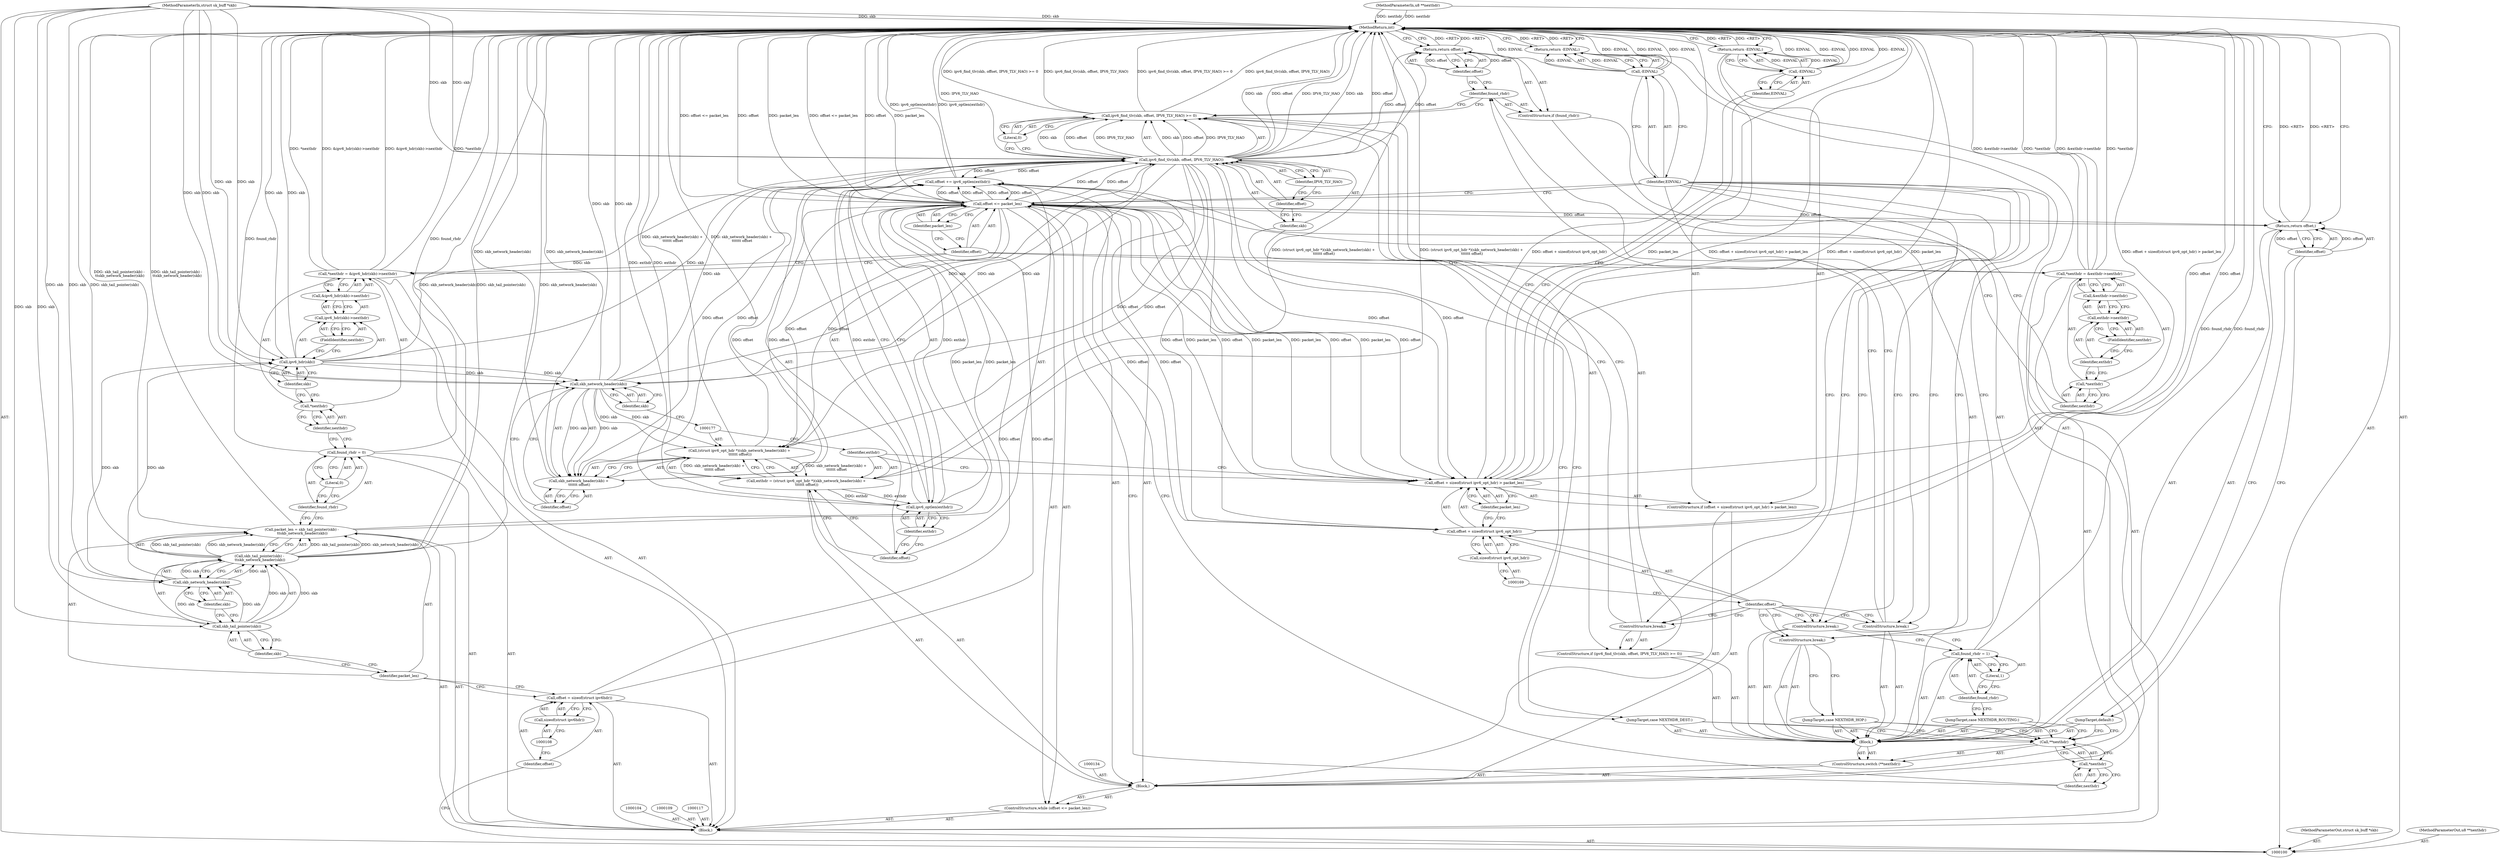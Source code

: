 digraph "0_linux_2423496af35d94a87156b063ea5cedffc10a70a1_1" {
"1000196" [label="(MethodReturn,int)"];
"1000101" [label="(MethodParameterIn,struct sk_buff *skb)"];
"1000289" [label="(MethodParameterOut,struct sk_buff *skb)"];
"1000102" [label="(MethodParameterIn,u8 **nexthdr)"];
"1000290" [label="(MethodParameterOut,u8 **nexthdr)"];
"1000133" [label="(Block,)"];
"1000136" [label="(Call,**nexthdr)"];
"1000137" [label="(Call,*nexthdr)"];
"1000138" [label="(Identifier,nexthdr)"];
"1000139" [label="(Block,)"];
"1000135" [label="(ControlStructure,switch (**nexthdr))"];
"1000140" [label="(JumpTarget,case NEXTHDR_HOP:)"];
"1000141" [label="(ControlStructure,break;)"];
"1000142" [label="(JumpTarget,case NEXTHDR_ROUTING:)"];
"1000145" [label="(Literal,1)"];
"1000143" [label="(Call,found_rhdr = 1)"];
"1000144" [label="(Identifier,found_rhdr)"];
"1000146" [label="(ControlStructure,break;)"];
"1000147" [label="(JumpTarget,case NEXTHDR_DEST:)"];
"1000103" [label="(Block,)"];
"1000151" [label="(Identifier,skb)"];
"1000152" [label="(Identifier,offset)"];
"1000148" [label="(ControlStructure,if (ipv6_find_tlv(skb, offset, IPV6_TLV_HAO) >= 0))"];
"1000153" [label="(Identifier,IPV6_TLV_HAO)"];
"1000154" [label="(Literal,0)"];
"1000149" [label="(Call,ipv6_find_tlv(skb, offset, IPV6_TLV_HAO) >= 0)"];
"1000150" [label="(Call,ipv6_find_tlv(skb, offset, IPV6_TLV_HAO))"];
"1000155" [label="(ControlStructure,break;)"];
"1000156" [label="(ControlStructure,if (found_rhdr))"];
"1000157" [label="(Identifier,found_rhdr)"];
"1000159" [label="(Identifier,offset)"];
"1000158" [label="(Return,return offset;)"];
"1000160" [label="(ControlStructure,break;)"];
"1000161" [label="(JumpTarget,default:)"];
"1000163" [label="(Identifier,offset)"];
"1000162" [label="(Return,return offset;)"];
"1000107" [label="(Call,sizeof(struct ipv6hdr))"];
"1000105" [label="(Call,offset = sizeof(struct ipv6hdr))"];
"1000106" [label="(Identifier,offset)"];
"1000168" [label="(Call,sizeof(struct ipv6_opt_hdr))"];
"1000164" [label="(ControlStructure,if (offset + sizeof(struct ipv6_opt_hdr) > packet_len))"];
"1000170" [label="(Identifier,packet_len)"];
"1000165" [label="(Call,offset + sizeof(struct ipv6_opt_hdr) > packet_len)"];
"1000166" [label="(Call,offset + sizeof(struct ipv6_opt_hdr))"];
"1000167" [label="(Identifier,offset)"];
"1000172" [label="(Call,-EINVAL)"];
"1000173" [label="(Identifier,EINVAL)"];
"1000171" [label="(Return,return -EINVAL;)"];
"1000176" [label="(Call,(struct ipv6_opt_hdr *)(skb_network_header(skb) +\n \t\t\t\t\t\t offset))"];
"1000174" [label="(Call,exthdr = (struct ipv6_opt_hdr *)(skb_network_header(skb) +\n \t\t\t\t\t\t offset))"];
"1000175" [label="(Identifier,exthdr)"];
"1000178" [label="(Call,skb_network_header(skb) +\n \t\t\t\t\t\t offset)"];
"1000179" [label="(Call,skb_network_header(skb))"];
"1000180" [label="(Identifier,skb)"];
"1000181" [label="(Identifier,offset)"];
"1000184" [label="(Call,ipv6_optlen(exthdr))"];
"1000182" [label="(Call,offset += ipv6_optlen(exthdr))"];
"1000183" [label="(Identifier,offset)"];
"1000185" [label="(Identifier,exthdr)"];
"1000189" [label="(Call,&exthdr->nexthdr)"];
"1000190" [label="(Call,exthdr->nexthdr)"];
"1000191" [label="(Identifier,exthdr)"];
"1000186" [label="(Call,*nexthdr = &exthdr->nexthdr)"];
"1000187" [label="(Call,*nexthdr)"];
"1000192" [label="(FieldIdentifier,nexthdr)"];
"1000188" [label="(Identifier,nexthdr)"];
"1000110" [label="(Call,packet_len = skb_tail_pointer(skb) -\n \t\tskb_network_header(skb))"];
"1000111" [label="(Identifier,packet_len)"];
"1000112" [label="(Call,skb_tail_pointer(skb) -\n \t\tskb_network_header(skb))"];
"1000113" [label="(Call,skb_tail_pointer(skb))"];
"1000114" [label="(Identifier,skb)"];
"1000193" [label="(Return,return -EINVAL;)"];
"1000194" [label="(Call,-EINVAL)"];
"1000195" [label="(Identifier,EINVAL)"];
"1000116" [label="(Identifier,skb)"];
"1000115" [label="(Call,skb_network_header(skb))"];
"1000120" [label="(Literal,0)"];
"1000118" [label="(Call,found_rhdr = 0)"];
"1000119" [label="(Identifier,found_rhdr)"];
"1000124" [label="(Call,&ipv6_hdr(skb)->nexthdr)"];
"1000125" [label="(Call,ipv6_hdr(skb)->nexthdr)"];
"1000126" [label="(Call,ipv6_hdr(skb))"];
"1000121" [label="(Call,*nexthdr = &ipv6_hdr(skb)->nexthdr)"];
"1000122" [label="(Call,*nexthdr)"];
"1000127" [label="(Identifier,skb)"];
"1000128" [label="(FieldIdentifier,nexthdr)"];
"1000123" [label="(Identifier,nexthdr)"];
"1000129" [label="(ControlStructure,while (offset <= packet_len))"];
"1000132" [label="(Identifier,packet_len)"];
"1000130" [label="(Call,offset <= packet_len)"];
"1000131" [label="(Identifier,offset)"];
"1000196" -> "1000100"  [label="AST: "];
"1000196" -> "1000158"  [label="CFG: "];
"1000196" -> "1000162"  [label="CFG: "];
"1000196" -> "1000171"  [label="CFG: "];
"1000196" -> "1000193"  [label="CFG: "];
"1000193" -> "1000196"  [label="DDG: <RET>"];
"1000194" -> "1000196"  [label="DDG: -EINVAL"];
"1000194" -> "1000196"  [label="DDG: EINVAL"];
"1000184" -> "1000196"  [label="DDG: exthdr"];
"1000178" -> "1000196"  [label="DDG: skb_network_header(skb)"];
"1000186" -> "1000196"  [label="DDG: &exthdr->nexthdr"];
"1000186" -> "1000196"  [label="DDG: *nexthdr"];
"1000130" -> "1000196"  [label="DDG: packet_len"];
"1000130" -> "1000196"  [label="DDG: offset <= packet_len"];
"1000130" -> "1000196"  [label="DDG: offset"];
"1000118" -> "1000196"  [label="DDG: found_rhdr"];
"1000176" -> "1000196"  [label="DDG: skb_network_header(skb) +\n \t\t\t\t\t\t offset"];
"1000172" -> "1000196"  [label="DDG: -EINVAL"];
"1000172" -> "1000196"  [label="DDG: EINVAL"];
"1000150" -> "1000196"  [label="DDG: skb"];
"1000150" -> "1000196"  [label="DDG: offset"];
"1000150" -> "1000196"  [label="DDG: IPV6_TLV_HAO"];
"1000165" -> "1000196"  [label="DDG: offset + sizeof(struct ipv6_opt_hdr)"];
"1000165" -> "1000196"  [label="DDG: packet_len"];
"1000165" -> "1000196"  [label="DDG: offset + sizeof(struct ipv6_opt_hdr) > packet_len"];
"1000182" -> "1000196"  [label="DDG: ipv6_optlen(exthdr)"];
"1000143" -> "1000196"  [label="DDG: found_rhdr"];
"1000166" -> "1000196"  [label="DDG: offset"];
"1000112" -> "1000196"  [label="DDG: skb_network_header(skb)"];
"1000112" -> "1000196"  [label="DDG: skb_tail_pointer(skb)"];
"1000179" -> "1000196"  [label="DDG: skb"];
"1000149" -> "1000196"  [label="DDG: ipv6_find_tlv(skb, offset, IPV6_TLV_HAO) >= 0"];
"1000149" -> "1000196"  [label="DDG: ipv6_find_tlv(skb, offset, IPV6_TLV_HAO)"];
"1000174" -> "1000196"  [label="DDG: (struct ipv6_opt_hdr *)(skb_network_header(skb) +\n \t\t\t\t\t\t offset)"];
"1000126" -> "1000196"  [label="DDG: skb"];
"1000102" -> "1000196"  [label="DDG: nexthdr"];
"1000110" -> "1000196"  [label="DDG: skb_tail_pointer(skb) -\n \t\tskb_network_header(skb)"];
"1000101" -> "1000196"  [label="DDG: skb"];
"1000121" -> "1000196"  [label="DDG: *nexthdr"];
"1000121" -> "1000196"  [label="DDG: &ipv6_hdr(skb)->nexthdr"];
"1000162" -> "1000196"  [label="DDG: <RET>"];
"1000158" -> "1000196"  [label="DDG: <RET>"];
"1000171" -> "1000196"  [label="DDG: <RET>"];
"1000101" -> "1000100"  [label="AST: "];
"1000101" -> "1000196"  [label="DDG: skb"];
"1000101" -> "1000113"  [label="DDG: skb"];
"1000101" -> "1000115"  [label="DDG: skb"];
"1000101" -> "1000126"  [label="DDG: skb"];
"1000101" -> "1000150"  [label="DDG: skb"];
"1000101" -> "1000179"  [label="DDG: skb"];
"1000289" -> "1000100"  [label="AST: "];
"1000102" -> "1000100"  [label="AST: "];
"1000102" -> "1000196"  [label="DDG: nexthdr"];
"1000290" -> "1000100"  [label="AST: "];
"1000133" -> "1000129"  [label="AST: "];
"1000134" -> "1000133"  [label="AST: "];
"1000135" -> "1000133"  [label="AST: "];
"1000164" -> "1000133"  [label="AST: "];
"1000174" -> "1000133"  [label="AST: "];
"1000182" -> "1000133"  [label="AST: "];
"1000186" -> "1000133"  [label="AST: "];
"1000136" -> "1000135"  [label="AST: "];
"1000136" -> "1000137"  [label="CFG: "];
"1000137" -> "1000136"  [label="AST: "];
"1000140" -> "1000136"  [label="CFG: "];
"1000142" -> "1000136"  [label="CFG: "];
"1000147" -> "1000136"  [label="CFG: "];
"1000161" -> "1000136"  [label="CFG: "];
"1000137" -> "1000136"  [label="AST: "];
"1000137" -> "1000138"  [label="CFG: "];
"1000138" -> "1000137"  [label="AST: "];
"1000136" -> "1000137"  [label="CFG: "];
"1000138" -> "1000137"  [label="AST: "];
"1000138" -> "1000130"  [label="CFG: "];
"1000137" -> "1000138"  [label="CFG: "];
"1000139" -> "1000135"  [label="AST: "];
"1000140" -> "1000139"  [label="AST: "];
"1000141" -> "1000139"  [label="AST: "];
"1000142" -> "1000139"  [label="AST: "];
"1000143" -> "1000139"  [label="AST: "];
"1000146" -> "1000139"  [label="AST: "];
"1000147" -> "1000139"  [label="AST: "];
"1000148" -> "1000139"  [label="AST: "];
"1000156" -> "1000139"  [label="AST: "];
"1000160" -> "1000139"  [label="AST: "];
"1000161" -> "1000139"  [label="AST: "];
"1000162" -> "1000139"  [label="AST: "];
"1000135" -> "1000133"  [label="AST: "];
"1000136" -> "1000135"  [label="AST: "];
"1000139" -> "1000135"  [label="AST: "];
"1000140" -> "1000139"  [label="AST: "];
"1000140" -> "1000136"  [label="CFG: "];
"1000141" -> "1000140"  [label="CFG: "];
"1000141" -> "1000139"  [label="AST: "];
"1000141" -> "1000140"  [label="CFG: "];
"1000167" -> "1000141"  [label="CFG: "];
"1000195" -> "1000141"  [label="CFG: "];
"1000142" -> "1000139"  [label="AST: "];
"1000142" -> "1000136"  [label="CFG: "];
"1000144" -> "1000142"  [label="CFG: "];
"1000145" -> "1000143"  [label="AST: "];
"1000145" -> "1000144"  [label="CFG: "];
"1000143" -> "1000145"  [label="CFG: "];
"1000143" -> "1000139"  [label="AST: "];
"1000143" -> "1000145"  [label="CFG: "];
"1000144" -> "1000143"  [label="AST: "];
"1000145" -> "1000143"  [label="AST: "];
"1000146" -> "1000143"  [label="CFG: "];
"1000143" -> "1000196"  [label="DDG: found_rhdr"];
"1000144" -> "1000143"  [label="AST: "];
"1000144" -> "1000142"  [label="CFG: "];
"1000145" -> "1000144"  [label="CFG: "];
"1000146" -> "1000139"  [label="AST: "];
"1000146" -> "1000143"  [label="CFG: "];
"1000167" -> "1000146"  [label="CFG: "];
"1000195" -> "1000146"  [label="CFG: "];
"1000147" -> "1000139"  [label="AST: "];
"1000147" -> "1000136"  [label="CFG: "];
"1000151" -> "1000147"  [label="CFG: "];
"1000103" -> "1000100"  [label="AST: "];
"1000104" -> "1000103"  [label="AST: "];
"1000105" -> "1000103"  [label="AST: "];
"1000109" -> "1000103"  [label="AST: "];
"1000110" -> "1000103"  [label="AST: "];
"1000117" -> "1000103"  [label="AST: "];
"1000118" -> "1000103"  [label="AST: "];
"1000121" -> "1000103"  [label="AST: "];
"1000129" -> "1000103"  [label="AST: "];
"1000193" -> "1000103"  [label="AST: "];
"1000151" -> "1000150"  [label="AST: "];
"1000151" -> "1000147"  [label="CFG: "];
"1000152" -> "1000151"  [label="CFG: "];
"1000152" -> "1000150"  [label="AST: "];
"1000152" -> "1000151"  [label="CFG: "];
"1000153" -> "1000152"  [label="CFG: "];
"1000148" -> "1000139"  [label="AST: "];
"1000149" -> "1000148"  [label="AST: "];
"1000155" -> "1000148"  [label="AST: "];
"1000153" -> "1000150"  [label="AST: "];
"1000153" -> "1000152"  [label="CFG: "];
"1000150" -> "1000153"  [label="CFG: "];
"1000154" -> "1000149"  [label="AST: "];
"1000154" -> "1000150"  [label="CFG: "];
"1000149" -> "1000154"  [label="CFG: "];
"1000149" -> "1000148"  [label="AST: "];
"1000149" -> "1000154"  [label="CFG: "];
"1000150" -> "1000149"  [label="AST: "];
"1000154" -> "1000149"  [label="AST: "];
"1000155" -> "1000149"  [label="CFG: "];
"1000157" -> "1000149"  [label="CFG: "];
"1000149" -> "1000196"  [label="DDG: ipv6_find_tlv(skb, offset, IPV6_TLV_HAO) >= 0"];
"1000149" -> "1000196"  [label="DDG: ipv6_find_tlv(skb, offset, IPV6_TLV_HAO)"];
"1000150" -> "1000149"  [label="DDG: skb"];
"1000150" -> "1000149"  [label="DDG: offset"];
"1000150" -> "1000149"  [label="DDG: IPV6_TLV_HAO"];
"1000150" -> "1000149"  [label="AST: "];
"1000150" -> "1000153"  [label="CFG: "];
"1000151" -> "1000150"  [label="AST: "];
"1000152" -> "1000150"  [label="AST: "];
"1000153" -> "1000150"  [label="AST: "];
"1000154" -> "1000150"  [label="CFG: "];
"1000150" -> "1000196"  [label="DDG: skb"];
"1000150" -> "1000196"  [label="DDG: offset"];
"1000150" -> "1000196"  [label="DDG: IPV6_TLV_HAO"];
"1000150" -> "1000149"  [label="DDG: skb"];
"1000150" -> "1000149"  [label="DDG: offset"];
"1000150" -> "1000149"  [label="DDG: IPV6_TLV_HAO"];
"1000179" -> "1000150"  [label="DDG: skb"];
"1000126" -> "1000150"  [label="DDG: skb"];
"1000101" -> "1000150"  [label="DDG: skb"];
"1000130" -> "1000150"  [label="DDG: offset"];
"1000150" -> "1000158"  [label="DDG: offset"];
"1000150" -> "1000165"  [label="DDG: offset"];
"1000150" -> "1000166"  [label="DDG: offset"];
"1000150" -> "1000176"  [label="DDG: offset"];
"1000150" -> "1000179"  [label="DDG: skb"];
"1000150" -> "1000178"  [label="DDG: offset"];
"1000150" -> "1000182"  [label="DDG: offset"];
"1000155" -> "1000148"  [label="AST: "];
"1000155" -> "1000149"  [label="CFG: "];
"1000167" -> "1000155"  [label="CFG: "];
"1000195" -> "1000155"  [label="CFG: "];
"1000156" -> "1000139"  [label="AST: "];
"1000157" -> "1000156"  [label="AST: "];
"1000158" -> "1000156"  [label="AST: "];
"1000157" -> "1000156"  [label="AST: "];
"1000157" -> "1000149"  [label="CFG: "];
"1000159" -> "1000157"  [label="CFG: "];
"1000160" -> "1000157"  [label="CFG: "];
"1000159" -> "1000158"  [label="AST: "];
"1000159" -> "1000157"  [label="CFG: "];
"1000158" -> "1000159"  [label="CFG: "];
"1000159" -> "1000158"  [label="DDG: offset"];
"1000158" -> "1000156"  [label="AST: "];
"1000158" -> "1000159"  [label="CFG: "];
"1000159" -> "1000158"  [label="AST: "];
"1000196" -> "1000158"  [label="CFG: "];
"1000158" -> "1000196"  [label="DDG: <RET>"];
"1000159" -> "1000158"  [label="DDG: offset"];
"1000150" -> "1000158"  [label="DDG: offset"];
"1000160" -> "1000139"  [label="AST: "];
"1000160" -> "1000157"  [label="CFG: "];
"1000167" -> "1000160"  [label="CFG: "];
"1000195" -> "1000160"  [label="CFG: "];
"1000161" -> "1000139"  [label="AST: "];
"1000161" -> "1000136"  [label="CFG: "];
"1000163" -> "1000161"  [label="CFG: "];
"1000163" -> "1000162"  [label="AST: "];
"1000163" -> "1000161"  [label="CFG: "];
"1000162" -> "1000163"  [label="CFG: "];
"1000163" -> "1000162"  [label="DDG: offset"];
"1000162" -> "1000139"  [label="AST: "];
"1000162" -> "1000163"  [label="CFG: "];
"1000163" -> "1000162"  [label="AST: "];
"1000196" -> "1000162"  [label="CFG: "];
"1000162" -> "1000196"  [label="DDG: <RET>"];
"1000163" -> "1000162"  [label="DDG: offset"];
"1000130" -> "1000162"  [label="DDG: offset"];
"1000107" -> "1000105"  [label="AST: "];
"1000107" -> "1000108"  [label="CFG: "];
"1000108" -> "1000107"  [label="AST: "];
"1000105" -> "1000107"  [label="CFG: "];
"1000105" -> "1000103"  [label="AST: "];
"1000105" -> "1000107"  [label="CFG: "];
"1000106" -> "1000105"  [label="AST: "];
"1000107" -> "1000105"  [label="AST: "];
"1000111" -> "1000105"  [label="CFG: "];
"1000105" -> "1000130"  [label="DDG: offset"];
"1000106" -> "1000105"  [label="AST: "];
"1000106" -> "1000100"  [label="CFG: "];
"1000108" -> "1000106"  [label="CFG: "];
"1000168" -> "1000166"  [label="AST: "];
"1000168" -> "1000169"  [label="CFG: "];
"1000169" -> "1000168"  [label="AST: "];
"1000166" -> "1000168"  [label="CFG: "];
"1000164" -> "1000133"  [label="AST: "];
"1000165" -> "1000164"  [label="AST: "];
"1000171" -> "1000164"  [label="AST: "];
"1000170" -> "1000165"  [label="AST: "];
"1000170" -> "1000166"  [label="CFG: "];
"1000165" -> "1000170"  [label="CFG: "];
"1000165" -> "1000164"  [label="AST: "];
"1000165" -> "1000170"  [label="CFG: "];
"1000166" -> "1000165"  [label="AST: "];
"1000170" -> "1000165"  [label="AST: "];
"1000173" -> "1000165"  [label="CFG: "];
"1000175" -> "1000165"  [label="CFG: "];
"1000165" -> "1000196"  [label="DDG: offset + sizeof(struct ipv6_opt_hdr)"];
"1000165" -> "1000196"  [label="DDG: packet_len"];
"1000165" -> "1000196"  [label="DDG: offset + sizeof(struct ipv6_opt_hdr) > packet_len"];
"1000165" -> "1000130"  [label="DDG: packet_len"];
"1000150" -> "1000165"  [label="DDG: offset"];
"1000130" -> "1000165"  [label="DDG: offset"];
"1000130" -> "1000165"  [label="DDG: packet_len"];
"1000166" -> "1000165"  [label="AST: "];
"1000166" -> "1000168"  [label="CFG: "];
"1000167" -> "1000166"  [label="AST: "];
"1000168" -> "1000166"  [label="AST: "];
"1000170" -> "1000166"  [label="CFG: "];
"1000166" -> "1000196"  [label="DDG: offset"];
"1000150" -> "1000166"  [label="DDG: offset"];
"1000130" -> "1000166"  [label="DDG: offset"];
"1000167" -> "1000166"  [label="AST: "];
"1000167" -> "1000141"  [label="CFG: "];
"1000167" -> "1000146"  [label="CFG: "];
"1000167" -> "1000155"  [label="CFG: "];
"1000167" -> "1000160"  [label="CFG: "];
"1000169" -> "1000167"  [label="CFG: "];
"1000172" -> "1000171"  [label="AST: "];
"1000172" -> "1000173"  [label="CFG: "];
"1000173" -> "1000172"  [label="AST: "];
"1000171" -> "1000172"  [label="CFG: "];
"1000172" -> "1000196"  [label="DDG: -EINVAL"];
"1000172" -> "1000196"  [label="DDG: EINVAL"];
"1000172" -> "1000171"  [label="DDG: -EINVAL"];
"1000173" -> "1000172"  [label="AST: "];
"1000173" -> "1000165"  [label="CFG: "];
"1000172" -> "1000173"  [label="CFG: "];
"1000171" -> "1000164"  [label="AST: "];
"1000171" -> "1000172"  [label="CFG: "];
"1000172" -> "1000171"  [label="AST: "];
"1000196" -> "1000171"  [label="CFG: "];
"1000171" -> "1000196"  [label="DDG: <RET>"];
"1000172" -> "1000171"  [label="DDG: -EINVAL"];
"1000176" -> "1000174"  [label="AST: "];
"1000176" -> "1000178"  [label="CFG: "];
"1000177" -> "1000176"  [label="AST: "];
"1000178" -> "1000176"  [label="AST: "];
"1000174" -> "1000176"  [label="CFG: "];
"1000176" -> "1000196"  [label="DDG: skb_network_header(skb) +\n \t\t\t\t\t\t offset"];
"1000176" -> "1000174"  [label="DDG: skb_network_header(skb) +\n \t\t\t\t\t\t offset"];
"1000179" -> "1000176"  [label="DDG: skb"];
"1000150" -> "1000176"  [label="DDG: offset"];
"1000130" -> "1000176"  [label="DDG: offset"];
"1000174" -> "1000133"  [label="AST: "];
"1000174" -> "1000176"  [label="CFG: "];
"1000175" -> "1000174"  [label="AST: "];
"1000176" -> "1000174"  [label="AST: "];
"1000183" -> "1000174"  [label="CFG: "];
"1000174" -> "1000196"  [label="DDG: (struct ipv6_opt_hdr *)(skb_network_header(skb) +\n \t\t\t\t\t\t offset)"];
"1000176" -> "1000174"  [label="DDG: skb_network_header(skb) +\n \t\t\t\t\t\t offset"];
"1000174" -> "1000184"  [label="DDG: exthdr"];
"1000175" -> "1000174"  [label="AST: "];
"1000175" -> "1000165"  [label="CFG: "];
"1000177" -> "1000175"  [label="CFG: "];
"1000178" -> "1000176"  [label="AST: "];
"1000178" -> "1000181"  [label="CFG: "];
"1000179" -> "1000178"  [label="AST: "];
"1000181" -> "1000178"  [label="AST: "];
"1000176" -> "1000178"  [label="CFG: "];
"1000178" -> "1000196"  [label="DDG: skb_network_header(skb)"];
"1000179" -> "1000178"  [label="DDG: skb"];
"1000150" -> "1000178"  [label="DDG: offset"];
"1000130" -> "1000178"  [label="DDG: offset"];
"1000179" -> "1000178"  [label="AST: "];
"1000179" -> "1000180"  [label="CFG: "];
"1000180" -> "1000179"  [label="AST: "];
"1000181" -> "1000179"  [label="CFG: "];
"1000179" -> "1000196"  [label="DDG: skb"];
"1000179" -> "1000150"  [label="DDG: skb"];
"1000179" -> "1000176"  [label="DDG: skb"];
"1000179" -> "1000178"  [label="DDG: skb"];
"1000150" -> "1000179"  [label="DDG: skb"];
"1000126" -> "1000179"  [label="DDG: skb"];
"1000101" -> "1000179"  [label="DDG: skb"];
"1000180" -> "1000179"  [label="AST: "];
"1000180" -> "1000177"  [label="CFG: "];
"1000179" -> "1000180"  [label="CFG: "];
"1000181" -> "1000178"  [label="AST: "];
"1000181" -> "1000179"  [label="CFG: "];
"1000178" -> "1000181"  [label="CFG: "];
"1000184" -> "1000182"  [label="AST: "];
"1000184" -> "1000185"  [label="CFG: "];
"1000185" -> "1000184"  [label="AST: "];
"1000182" -> "1000184"  [label="CFG: "];
"1000184" -> "1000196"  [label="DDG: exthdr"];
"1000184" -> "1000182"  [label="DDG: exthdr"];
"1000174" -> "1000184"  [label="DDG: exthdr"];
"1000182" -> "1000133"  [label="AST: "];
"1000182" -> "1000184"  [label="CFG: "];
"1000183" -> "1000182"  [label="AST: "];
"1000184" -> "1000182"  [label="AST: "];
"1000188" -> "1000182"  [label="CFG: "];
"1000182" -> "1000196"  [label="DDG: ipv6_optlen(exthdr)"];
"1000182" -> "1000130"  [label="DDG: offset"];
"1000184" -> "1000182"  [label="DDG: exthdr"];
"1000150" -> "1000182"  [label="DDG: offset"];
"1000130" -> "1000182"  [label="DDG: offset"];
"1000183" -> "1000182"  [label="AST: "];
"1000183" -> "1000174"  [label="CFG: "];
"1000185" -> "1000183"  [label="CFG: "];
"1000185" -> "1000184"  [label="AST: "];
"1000185" -> "1000183"  [label="CFG: "];
"1000184" -> "1000185"  [label="CFG: "];
"1000189" -> "1000186"  [label="AST: "];
"1000189" -> "1000190"  [label="CFG: "];
"1000190" -> "1000189"  [label="AST: "];
"1000186" -> "1000189"  [label="CFG: "];
"1000190" -> "1000189"  [label="AST: "];
"1000190" -> "1000192"  [label="CFG: "];
"1000191" -> "1000190"  [label="AST: "];
"1000192" -> "1000190"  [label="AST: "];
"1000189" -> "1000190"  [label="CFG: "];
"1000191" -> "1000190"  [label="AST: "];
"1000191" -> "1000187"  [label="CFG: "];
"1000192" -> "1000191"  [label="CFG: "];
"1000186" -> "1000133"  [label="AST: "];
"1000186" -> "1000189"  [label="CFG: "];
"1000187" -> "1000186"  [label="AST: "];
"1000189" -> "1000186"  [label="AST: "];
"1000131" -> "1000186"  [label="CFG: "];
"1000186" -> "1000196"  [label="DDG: &exthdr->nexthdr"];
"1000186" -> "1000196"  [label="DDG: *nexthdr"];
"1000187" -> "1000186"  [label="AST: "];
"1000187" -> "1000188"  [label="CFG: "];
"1000188" -> "1000187"  [label="AST: "];
"1000191" -> "1000187"  [label="CFG: "];
"1000192" -> "1000190"  [label="AST: "];
"1000192" -> "1000191"  [label="CFG: "];
"1000190" -> "1000192"  [label="CFG: "];
"1000188" -> "1000187"  [label="AST: "];
"1000188" -> "1000182"  [label="CFG: "];
"1000187" -> "1000188"  [label="CFG: "];
"1000110" -> "1000103"  [label="AST: "];
"1000110" -> "1000112"  [label="CFG: "];
"1000111" -> "1000110"  [label="AST: "];
"1000112" -> "1000110"  [label="AST: "];
"1000119" -> "1000110"  [label="CFG: "];
"1000110" -> "1000196"  [label="DDG: skb_tail_pointer(skb) -\n \t\tskb_network_header(skb)"];
"1000112" -> "1000110"  [label="DDG: skb_tail_pointer(skb)"];
"1000112" -> "1000110"  [label="DDG: skb_network_header(skb)"];
"1000110" -> "1000130"  [label="DDG: packet_len"];
"1000111" -> "1000110"  [label="AST: "];
"1000111" -> "1000105"  [label="CFG: "];
"1000114" -> "1000111"  [label="CFG: "];
"1000112" -> "1000110"  [label="AST: "];
"1000112" -> "1000115"  [label="CFG: "];
"1000113" -> "1000112"  [label="AST: "];
"1000115" -> "1000112"  [label="AST: "];
"1000110" -> "1000112"  [label="CFG: "];
"1000112" -> "1000196"  [label="DDG: skb_network_header(skb)"];
"1000112" -> "1000196"  [label="DDG: skb_tail_pointer(skb)"];
"1000112" -> "1000110"  [label="DDG: skb_tail_pointer(skb)"];
"1000112" -> "1000110"  [label="DDG: skb_network_header(skb)"];
"1000113" -> "1000112"  [label="DDG: skb"];
"1000115" -> "1000112"  [label="DDG: skb"];
"1000113" -> "1000112"  [label="AST: "];
"1000113" -> "1000114"  [label="CFG: "];
"1000114" -> "1000113"  [label="AST: "];
"1000116" -> "1000113"  [label="CFG: "];
"1000113" -> "1000112"  [label="DDG: skb"];
"1000101" -> "1000113"  [label="DDG: skb"];
"1000113" -> "1000115"  [label="DDG: skb"];
"1000114" -> "1000113"  [label="AST: "];
"1000114" -> "1000111"  [label="CFG: "];
"1000113" -> "1000114"  [label="CFG: "];
"1000193" -> "1000103"  [label="AST: "];
"1000193" -> "1000194"  [label="CFG: "];
"1000194" -> "1000193"  [label="AST: "];
"1000196" -> "1000193"  [label="CFG: "];
"1000193" -> "1000196"  [label="DDG: <RET>"];
"1000194" -> "1000193"  [label="DDG: -EINVAL"];
"1000194" -> "1000193"  [label="AST: "];
"1000194" -> "1000195"  [label="CFG: "];
"1000195" -> "1000194"  [label="AST: "];
"1000193" -> "1000194"  [label="CFG: "];
"1000194" -> "1000196"  [label="DDG: -EINVAL"];
"1000194" -> "1000196"  [label="DDG: EINVAL"];
"1000194" -> "1000193"  [label="DDG: -EINVAL"];
"1000195" -> "1000194"  [label="AST: "];
"1000195" -> "1000130"  [label="CFG: "];
"1000195" -> "1000141"  [label="CFG: "];
"1000195" -> "1000146"  [label="CFG: "];
"1000195" -> "1000155"  [label="CFG: "];
"1000195" -> "1000160"  [label="CFG: "];
"1000194" -> "1000195"  [label="CFG: "];
"1000116" -> "1000115"  [label="AST: "];
"1000116" -> "1000113"  [label="CFG: "];
"1000115" -> "1000116"  [label="CFG: "];
"1000115" -> "1000112"  [label="AST: "];
"1000115" -> "1000116"  [label="CFG: "];
"1000116" -> "1000115"  [label="AST: "];
"1000112" -> "1000115"  [label="CFG: "];
"1000115" -> "1000112"  [label="DDG: skb"];
"1000113" -> "1000115"  [label="DDG: skb"];
"1000101" -> "1000115"  [label="DDG: skb"];
"1000115" -> "1000126"  [label="DDG: skb"];
"1000120" -> "1000118"  [label="AST: "];
"1000120" -> "1000119"  [label="CFG: "];
"1000118" -> "1000120"  [label="CFG: "];
"1000118" -> "1000103"  [label="AST: "];
"1000118" -> "1000120"  [label="CFG: "];
"1000119" -> "1000118"  [label="AST: "];
"1000120" -> "1000118"  [label="AST: "];
"1000123" -> "1000118"  [label="CFG: "];
"1000118" -> "1000196"  [label="DDG: found_rhdr"];
"1000119" -> "1000118"  [label="AST: "];
"1000119" -> "1000110"  [label="CFG: "];
"1000120" -> "1000119"  [label="CFG: "];
"1000124" -> "1000121"  [label="AST: "];
"1000124" -> "1000125"  [label="CFG: "];
"1000125" -> "1000124"  [label="AST: "];
"1000121" -> "1000124"  [label="CFG: "];
"1000125" -> "1000124"  [label="AST: "];
"1000125" -> "1000128"  [label="CFG: "];
"1000126" -> "1000125"  [label="AST: "];
"1000128" -> "1000125"  [label="AST: "];
"1000124" -> "1000125"  [label="CFG: "];
"1000126" -> "1000125"  [label="AST: "];
"1000126" -> "1000127"  [label="CFG: "];
"1000127" -> "1000126"  [label="AST: "];
"1000128" -> "1000126"  [label="CFG: "];
"1000126" -> "1000196"  [label="DDG: skb"];
"1000115" -> "1000126"  [label="DDG: skb"];
"1000101" -> "1000126"  [label="DDG: skb"];
"1000126" -> "1000150"  [label="DDG: skb"];
"1000126" -> "1000179"  [label="DDG: skb"];
"1000121" -> "1000103"  [label="AST: "];
"1000121" -> "1000124"  [label="CFG: "];
"1000122" -> "1000121"  [label="AST: "];
"1000124" -> "1000121"  [label="AST: "];
"1000131" -> "1000121"  [label="CFG: "];
"1000121" -> "1000196"  [label="DDG: *nexthdr"];
"1000121" -> "1000196"  [label="DDG: &ipv6_hdr(skb)->nexthdr"];
"1000122" -> "1000121"  [label="AST: "];
"1000122" -> "1000123"  [label="CFG: "];
"1000123" -> "1000122"  [label="AST: "];
"1000127" -> "1000122"  [label="CFG: "];
"1000127" -> "1000126"  [label="AST: "];
"1000127" -> "1000122"  [label="CFG: "];
"1000126" -> "1000127"  [label="CFG: "];
"1000128" -> "1000125"  [label="AST: "];
"1000128" -> "1000126"  [label="CFG: "];
"1000125" -> "1000128"  [label="CFG: "];
"1000123" -> "1000122"  [label="AST: "];
"1000123" -> "1000118"  [label="CFG: "];
"1000122" -> "1000123"  [label="CFG: "];
"1000129" -> "1000103"  [label="AST: "];
"1000130" -> "1000129"  [label="AST: "];
"1000133" -> "1000129"  [label="AST: "];
"1000132" -> "1000130"  [label="AST: "];
"1000132" -> "1000131"  [label="CFG: "];
"1000130" -> "1000132"  [label="CFG: "];
"1000130" -> "1000129"  [label="AST: "];
"1000130" -> "1000132"  [label="CFG: "];
"1000131" -> "1000130"  [label="AST: "];
"1000132" -> "1000130"  [label="AST: "];
"1000138" -> "1000130"  [label="CFG: "];
"1000195" -> "1000130"  [label="CFG: "];
"1000130" -> "1000196"  [label="DDG: packet_len"];
"1000130" -> "1000196"  [label="DDG: offset <= packet_len"];
"1000130" -> "1000196"  [label="DDG: offset"];
"1000182" -> "1000130"  [label="DDG: offset"];
"1000105" -> "1000130"  [label="DDG: offset"];
"1000165" -> "1000130"  [label="DDG: packet_len"];
"1000110" -> "1000130"  [label="DDG: packet_len"];
"1000130" -> "1000150"  [label="DDG: offset"];
"1000130" -> "1000162"  [label="DDG: offset"];
"1000130" -> "1000165"  [label="DDG: offset"];
"1000130" -> "1000165"  [label="DDG: packet_len"];
"1000130" -> "1000166"  [label="DDG: offset"];
"1000130" -> "1000176"  [label="DDG: offset"];
"1000130" -> "1000178"  [label="DDG: offset"];
"1000130" -> "1000182"  [label="DDG: offset"];
"1000131" -> "1000130"  [label="AST: "];
"1000131" -> "1000186"  [label="CFG: "];
"1000131" -> "1000121"  [label="CFG: "];
"1000132" -> "1000131"  [label="CFG: "];
}
